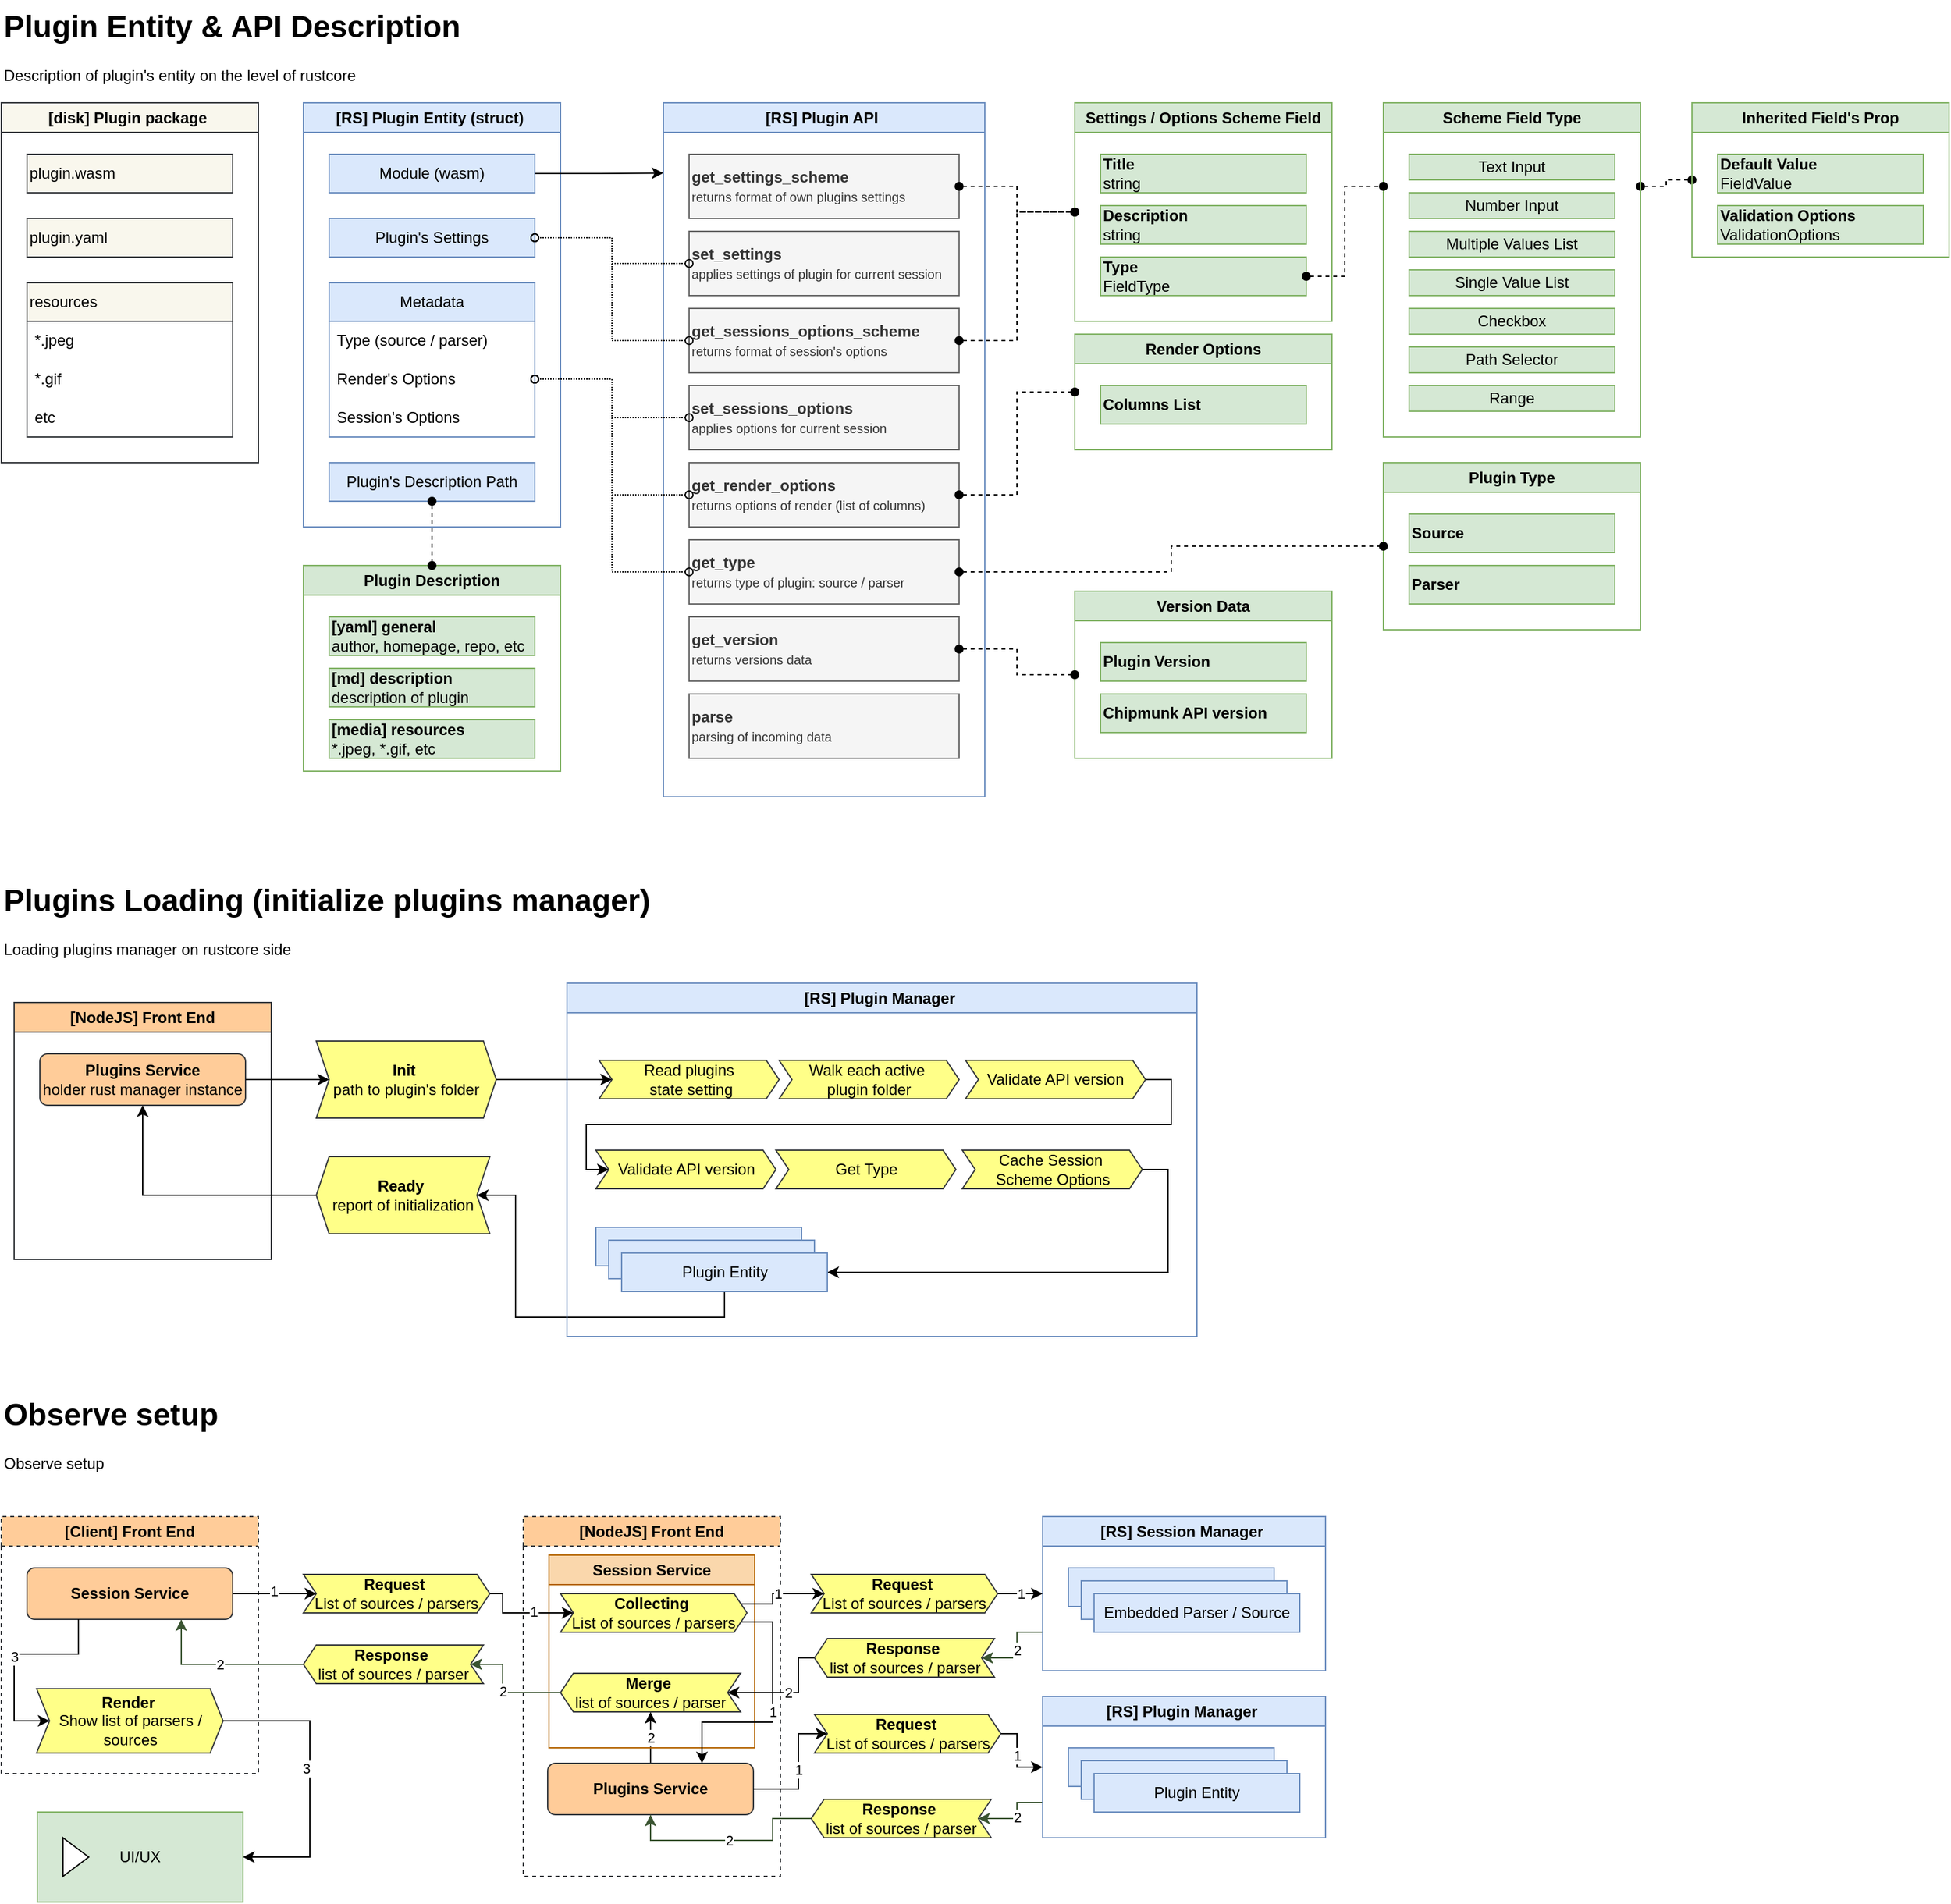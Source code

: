 <mxfile version="24.9.1">
  <diagram name="Page-1" id="PFFoG3hcmiWgkDGbjgvs">
    <mxGraphModel dx="1183" dy="1817" grid="1" gridSize="10" guides="1" tooltips="1" connect="1" arrows="1" fold="1" page="1" pageScale="1" pageWidth="850" pageHeight="600" math="0" shadow="0">
      <root>
        <mxCell id="0" />
        <mxCell id="1" parent="0" />
        <mxCell id="QNKWTP_iEhy42o_GwNS_-1" value="[RS] Plugin Entity (struct)&amp;nbsp;" style="swimlane;whiteSpace=wrap;html=1;fillColor=#dae8fc;strokeColor=#6c8ebf;" vertex="1" parent="1">
          <mxGeometry x="275" y="-1080" width="200" height="330" as="geometry" />
        </mxCell>
        <mxCell id="QNKWTP_iEhy42o_GwNS_-2" style="edgeStyle=orthogonalEdgeStyle;rounded=0;orthogonalLoop=1;jettySize=auto;html=1;exitX=1;exitY=0.5;exitDx=0;exitDy=0;" edge="1" parent="QNKWTP_iEhy42o_GwNS_-1" source="QNKWTP_iEhy42o_GwNS_-3">
          <mxGeometry relative="1" as="geometry">
            <mxPoint x="280" y="54.667" as="targetPoint" />
          </mxGeometry>
        </mxCell>
        <mxCell id="QNKWTP_iEhy42o_GwNS_-3" value="Module (wasm)" style="rounded=0;whiteSpace=wrap;html=1;fillColor=#dae8fc;strokeColor=#6c8ebf;" vertex="1" parent="QNKWTP_iEhy42o_GwNS_-1">
          <mxGeometry x="20" y="40" width="160" height="30" as="geometry" />
        </mxCell>
        <mxCell id="QNKWTP_iEhy42o_GwNS_-4" value="Plugin&#39;s Settings" style="rounded=0;whiteSpace=wrap;html=1;fillColor=#dae8fc;strokeColor=#6c8ebf;" vertex="1" parent="QNKWTP_iEhy42o_GwNS_-1">
          <mxGeometry x="20" y="90" width="160" height="30" as="geometry" />
        </mxCell>
        <mxCell id="QNKWTP_iEhy42o_GwNS_-5" value="Metadata" style="swimlane;fontStyle=0;childLayout=stackLayout;horizontal=1;startSize=30;horizontalStack=0;resizeParent=1;resizeParentMax=0;resizeLast=0;collapsible=1;marginBottom=0;whiteSpace=wrap;html=1;fillColor=#dae8fc;strokeColor=#6c8ebf;" vertex="1" parent="QNKWTP_iEhy42o_GwNS_-1">
          <mxGeometry x="20" y="140" width="160" height="120" as="geometry" />
        </mxCell>
        <mxCell id="QNKWTP_iEhy42o_GwNS_-6" value="Type (source / parser)" style="text;align=left;verticalAlign=middle;spacingLeft=4;spacingRight=4;overflow=hidden;points=[[0,0.5],[1,0.5]];portConstraint=eastwest;rotatable=0;whiteSpace=wrap;html=1;" vertex="1" parent="QNKWTP_iEhy42o_GwNS_-5">
          <mxGeometry y="30" width="160" height="30" as="geometry" />
        </mxCell>
        <mxCell id="QNKWTP_iEhy42o_GwNS_-7" value="Render&#39;s Options" style="text;align=left;verticalAlign=middle;spacingLeft=4;spacingRight=4;overflow=hidden;points=[[0,0.5],[1,0.5]];portConstraint=eastwest;rotatable=0;whiteSpace=wrap;html=1;" vertex="1" parent="QNKWTP_iEhy42o_GwNS_-5">
          <mxGeometry y="60" width="160" height="30" as="geometry" />
        </mxCell>
        <mxCell id="QNKWTP_iEhy42o_GwNS_-8" value="Session&#39;s Options" style="text;align=left;verticalAlign=middle;spacingLeft=4;spacingRight=4;overflow=hidden;points=[[0,0.5],[1,0.5]];portConstraint=eastwest;rotatable=0;whiteSpace=wrap;html=1;" vertex="1" parent="QNKWTP_iEhy42o_GwNS_-5">
          <mxGeometry y="90" width="160" height="30" as="geometry" />
        </mxCell>
        <mxCell id="QNKWTP_iEhy42o_GwNS_-9" value="Plugin&#39;s Description Path" style="rounded=0;whiteSpace=wrap;html=1;fillColor=#dae8fc;strokeColor=#6c8ebf;" vertex="1" parent="QNKWTP_iEhy42o_GwNS_-1">
          <mxGeometry x="20" y="280" width="160" height="30" as="geometry" />
        </mxCell>
        <mxCell id="QNKWTP_iEhy42o_GwNS_-10" value="[RS] Plugin API&amp;nbsp;" style="swimlane;whiteSpace=wrap;html=1;fillColor=#dae8fc;strokeColor=#6c8ebf;" vertex="1" parent="1">
          <mxGeometry x="555" y="-1080" width="250" height="540" as="geometry" />
        </mxCell>
        <mxCell id="QNKWTP_iEhy42o_GwNS_-11" value="&lt;b&gt;get_settings_scheme&lt;/b&gt;&lt;div&gt;&lt;font style=&quot;font-size: 10px;&quot;&gt;returns format of own plugins settings&lt;/font&gt;&lt;/div&gt;" style="rounded=0;whiteSpace=wrap;html=1;align=left;fillColor=#f5f5f5;fontColor=#333333;strokeColor=#666666;" vertex="1" parent="QNKWTP_iEhy42o_GwNS_-10">
          <mxGeometry x="20" y="40" width="210" height="50" as="geometry" />
        </mxCell>
        <mxCell id="QNKWTP_iEhy42o_GwNS_-12" value="&lt;b&gt;set_settings&lt;/b&gt;&lt;div&gt;&lt;font style=&quot;font-size: 10px;&quot;&gt;applies settings of plugin for current session&lt;/font&gt;&lt;/div&gt;" style="rounded=0;whiteSpace=wrap;html=1;align=left;fillColor=#f5f5f5;fontColor=#333333;strokeColor=#666666;" vertex="1" parent="QNKWTP_iEhy42o_GwNS_-10">
          <mxGeometry x="20" y="100" width="210" height="50" as="geometry" />
        </mxCell>
        <mxCell id="QNKWTP_iEhy42o_GwNS_-13" value="&lt;b&gt;get_sessions_options_scheme&lt;/b&gt;&lt;div&gt;&lt;font style=&quot;font-size: 10px;&quot;&gt;returns format of session&#39;s options&lt;/font&gt;&lt;/div&gt;" style="rounded=0;whiteSpace=wrap;html=1;align=left;fillColor=#f5f5f5;fontColor=#333333;strokeColor=#666666;" vertex="1" parent="QNKWTP_iEhy42o_GwNS_-10">
          <mxGeometry x="20" y="160" width="210" height="50" as="geometry" />
        </mxCell>
        <mxCell id="QNKWTP_iEhy42o_GwNS_-14" value="&lt;b&gt;set_sessions_options&lt;/b&gt;&lt;div&gt;&lt;font style=&quot;font-size: 10px;&quot;&gt;applies options for current session&lt;/font&gt;&lt;/div&gt;" style="rounded=0;whiteSpace=wrap;html=1;align=left;fillColor=#f5f5f5;fontColor=#333333;strokeColor=#666666;" vertex="1" parent="QNKWTP_iEhy42o_GwNS_-10">
          <mxGeometry x="20" y="220" width="210" height="50" as="geometry" />
        </mxCell>
        <mxCell id="QNKWTP_iEhy42o_GwNS_-15" value="&lt;div&gt;&lt;font style=&quot;&quot;&gt;&lt;b&gt;get_type&lt;/b&gt;&lt;/font&gt;&lt;/div&gt;&lt;div&gt;&lt;font style=&quot;font-size: 10px;&quot;&gt;returns type of plugin: source / parser&lt;/font&gt;&lt;/div&gt;" style="rounded=0;whiteSpace=wrap;html=1;align=left;fillColor=#f5f5f5;fontColor=#333333;strokeColor=#666666;" vertex="1" parent="QNKWTP_iEhy42o_GwNS_-10">
          <mxGeometry x="20" y="340" width="210" height="50" as="geometry" />
        </mxCell>
        <mxCell id="QNKWTP_iEhy42o_GwNS_-16" value="&lt;div&gt;&lt;font style=&quot;&quot;&gt;&lt;b&gt;parse&lt;/b&gt;&lt;/font&gt;&lt;/div&gt;&lt;div&gt;&lt;font style=&quot;font-size: 10px;&quot;&gt;parsing of incoming data&lt;/font&gt;&lt;/div&gt;" style="rounded=0;whiteSpace=wrap;html=1;align=left;fillColor=#f5f5f5;fontColor=#333333;strokeColor=#666666;" vertex="1" parent="QNKWTP_iEhy42o_GwNS_-10">
          <mxGeometry x="20" y="460" width="210" height="50" as="geometry" />
        </mxCell>
        <mxCell id="QNKWTP_iEhy42o_GwNS_-17" value="&lt;b&gt;get_render_options&lt;/b&gt;&lt;div&gt;&lt;font style=&quot;font-size: 10px;&quot;&gt;returns options of render (list of columns)&lt;/font&gt;&lt;/div&gt;" style="rounded=0;whiteSpace=wrap;html=1;align=left;fillColor=#f5f5f5;fontColor=#333333;strokeColor=#666666;" vertex="1" parent="QNKWTP_iEhy42o_GwNS_-10">
          <mxGeometry x="20" y="280" width="210" height="50" as="geometry" />
        </mxCell>
        <mxCell id="QNKWTP_iEhy42o_GwNS_-18" value="&lt;div&gt;&lt;font style=&quot;&quot;&gt;&lt;b&gt;get_version&lt;/b&gt;&lt;/font&gt;&lt;/div&gt;&lt;div&gt;&lt;font style=&quot;font-size: 10px;&quot;&gt;returns versions data&lt;/font&gt;&lt;/div&gt;" style="rounded=0;whiteSpace=wrap;html=1;align=left;fillColor=#f5f5f5;fontColor=#333333;strokeColor=#666666;" vertex="1" parent="QNKWTP_iEhy42o_GwNS_-10">
          <mxGeometry x="20" y="400" width="210" height="50" as="geometry" />
        </mxCell>
        <mxCell id="QNKWTP_iEhy42o_GwNS_-19" value="Settings / Options Scheme Field" style="swimlane;whiteSpace=wrap;html=1;fillColor=#d5e8d4;strokeColor=#82b366;" vertex="1" parent="1">
          <mxGeometry x="875" y="-1080" width="200" height="170" as="geometry" />
        </mxCell>
        <mxCell id="QNKWTP_iEhy42o_GwNS_-20" value="&lt;b&gt;Title&lt;/b&gt;&lt;div&gt;string&lt;/div&gt;" style="rounded=0;whiteSpace=wrap;html=1;align=left;fillColor=#d5e8d4;strokeColor=#82b366;" vertex="1" parent="QNKWTP_iEhy42o_GwNS_-19">
          <mxGeometry x="20" y="40" width="160" height="30" as="geometry" />
        </mxCell>
        <mxCell id="QNKWTP_iEhy42o_GwNS_-21" value="&lt;div&gt;&lt;b&gt;Description&lt;/b&gt;&lt;/div&gt;&lt;div&gt;string&lt;/div&gt;" style="rounded=0;whiteSpace=wrap;html=1;align=left;fillColor=#d5e8d4;strokeColor=#82b366;" vertex="1" parent="QNKWTP_iEhy42o_GwNS_-19">
          <mxGeometry x="20" y="80" width="160" height="30" as="geometry" />
        </mxCell>
        <mxCell id="QNKWTP_iEhy42o_GwNS_-22" value="&lt;div&gt;&lt;span style=&quot;background-color: initial;&quot;&gt;&lt;b&gt;Type&lt;/b&gt;&lt;/span&gt;&lt;/div&gt;&lt;div&gt;&lt;span style=&quot;background-color: initial;&quot;&gt;FieldType&lt;/span&gt;&lt;/div&gt;" style="rounded=0;whiteSpace=wrap;html=1;align=left;fillColor=#d5e8d4;strokeColor=#82b366;" vertex="1" parent="QNKWTP_iEhy42o_GwNS_-19">
          <mxGeometry x="20" y="120" width="160" height="30" as="geometry" />
        </mxCell>
        <mxCell id="QNKWTP_iEhy42o_GwNS_-23" style="edgeStyle=orthogonalEdgeStyle;rounded=0;orthogonalLoop=1;jettySize=auto;html=1;exitX=1;exitY=0.25;exitDx=0;exitDy=0;entryX=0;entryY=0.5;entryDx=0;entryDy=0;dashed=1;endArrow=oval;endFill=1;startArrow=oval;startFill=1;" edge="1" parent="1" source="QNKWTP_iEhy42o_GwNS_-24" target="QNKWTP_iEhy42o_GwNS_-47">
          <mxGeometry relative="1" as="geometry" />
        </mxCell>
        <mxCell id="QNKWTP_iEhy42o_GwNS_-24" value="Scheme Field Type" style="swimlane;whiteSpace=wrap;html=1;fillColor=#d5e8d4;strokeColor=#82b366;" vertex="1" parent="1">
          <mxGeometry x="1115" y="-1080" width="200" height="260" as="geometry" />
        </mxCell>
        <mxCell id="QNKWTP_iEhy42o_GwNS_-25" value="Text Input" style="rounded=0;whiteSpace=wrap;html=1;fillColor=#d5e8d4;strokeColor=#82b366;" vertex="1" parent="QNKWTP_iEhy42o_GwNS_-24">
          <mxGeometry x="20" y="40" width="160" height="20" as="geometry" />
        </mxCell>
        <mxCell id="QNKWTP_iEhy42o_GwNS_-26" value="Number Input" style="rounded=0;whiteSpace=wrap;html=1;fillColor=#d5e8d4;strokeColor=#82b366;" vertex="1" parent="QNKWTP_iEhy42o_GwNS_-24">
          <mxGeometry x="20" y="70" width="160" height="20" as="geometry" />
        </mxCell>
        <mxCell id="QNKWTP_iEhy42o_GwNS_-27" value="Multiple Values List" style="rounded=0;whiteSpace=wrap;html=1;fillColor=#d5e8d4;strokeColor=#82b366;" vertex="1" parent="QNKWTP_iEhy42o_GwNS_-24">
          <mxGeometry x="20" y="100" width="160" height="20" as="geometry" />
        </mxCell>
        <mxCell id="QNKWTP_iEhy42o_GwNS_-28" value="Single Value List" style="rounded=0;whiteSpace=wrap;html=1;fillColor=#d5e8d4;strokeColor=#82b366;" vertex="1" parent="QNKWTP_iEhy42o_GwNS_-24">
          <mxGeometry x="20" y="130" width="160" height="20" as="geometry" />
        </mxCell>
        <mxCell id="QNKWTP_iEhy42o_GwNS_-29" value="Checkbox" style="rounded=0;whiteSpace=wrap;html=1;fillColor=#d5e8d4;strokeColor=#82b366;" vertex="1" parent="QNKWTP_iEhy42o_GwNS_-24">
          <mxGeometry x="20" y="160" width="160" height="20" as="geometry" />
        </mxCell>
        <mxCell id="QNKWTP_iEhy42o_GwNS_-30" value="Path Selector" style="rounded=0;whiteSpace=wrap;html=1;fillColor=#d5e8d4;strokeColor=#82b366;" vertex="1" parent="QNKWTP_iEhy42o_GwNS_-24">
          <mxGeometry x="20" y="190" width="160" height="20" as="geometry" />
        </mxCell>
        <mxCell id="QNKWTP_iEhy42o_GwNS_-31" value="Range" style="rounded=0;whiteSpace=wrap;html=1;fillColor=#d5e8d4;strokeColor=#82b366;" vertex="1" parent="QNKWTP_iEhy42o_GwNS_-24">
          <mxGeometry x="20" y="220" width="160" height="20" as="geometry" />
        </mxCell>
        <mxCell id="QNKWTP_iEhy42o_GwNS_-32" style="edgeStyle=orthogonalEdgeStyle;rounded=0;orthogonalLoop=1;jettySize=auto;html=1;exitX=1;exitY=0.5;exitDx=0;exitDy=0;entryX=0;entryY=0.25;entryDx=0;entryDy=0;endArrow=oval;endFill=1;startArrow=oval;startFill=1;dashed=1;" edge="1" parent="1" source="QNKWTP_iEhy42o_GwNS_-22" target="QNKWTP_iEhy42o_GwNS_-24">
          <mxGeometry relative="1" as="geometry" />
        </mxCell>
        <mxCell id="QNKWTP_iEhy42o_GwNS_-33" style="edgeStyle=orthogonalEdgeStyle;rounded=0;orthogonalLoop=1;jettySize=auto;html=1;exitX=1;exitY=0.5;exitDx=0;exitDy=0;entryX=0;entryY=0.5;entryDx=0;entryDy=0;dashed=1;startArrow=oval;startFill=1;endArrow=oval;endFill=1;" edge="1" parent="1" source="QNKWTP_iEhy42o_GwNS_-11" target="QNKWTP_iEhy42o_GwNS_-19">
          <mxGeometry relative="1" as="geometry" />
        </mxCell>
        <mxCell id="QNKWTP_iEhy42o_GwNS_-34" style="edgeStyle=orthogonalEdgeStyle;rounded=0;orthogonalLoop=1;jettySize=auto;html=1;exitX=1;exitY=0.5;exitDx=0;exitDy=0;entryX=0;entryY=0.5;entryDx=0;entryDy=0;dashed=1;startArrow=oval;startFill=1;endArrow=oval;endFill=1;" edge="1" parent="1" source="QNKWTP_iEhy42o_GwNS_-13" target="QNKWTP_iEhy42o_GwNS_-19">
          <mxGeometry relative="1" as="geometry" />
        </mxCell>
        <mxCell id="QNKWTP_iEhy42o_GwNS_-35" value="Plugin Type" style="swimlane;whiteSpace=wrap;html=1;fillColor=#d5e8d4;strokeColor=#82b366;" vertex="1" parent="1">
          <mxGeometry x="1115" y="-800" width="200" height="130" as="geometry" />
        </mxCell>
        <mxCell id="QNKWTP_iEhy42o_GwNS_-36" value="&lt;b&gt;Source&lt;/b&gt;" style="rounded=0;whiteSpace=wrap;html=1;align=left;fillColor=#d5e8d4;strokeColor=#82b366;" vertex="1" parent="QNKWTP_iEhy42o_GwNS_-35">
          <mxGeometry x="20" y="40" width="160" height="30" as="geometry" />
        </mxCell>
        <mxCell id="QNKWTP_iEhy42o_GwNS_-37" value="&lt;div&gt;&lt;b&gt;Parser&lt;/b&gt;&lt;/div&gt;" style="rounded=0;whiteSpace=wrap;html=1;align=left;fillColor=#d5e8d4;strokeColor=#82b366;" vertex="1" parent="QNKWTP_iEhy42o_GwNS_-35">
          <mxGeometry x="20" y="80" width="160" height="30" as="geometry" />
        </mxCell>
        <mxCell id="QNKWTP_iEhy42o_GwNS_-38" style="edgeStyle=orthogonalEdgeStyle;rounded=0;orthogonalLoop=1;jettySize=auto;html=1;exitX=1;exitY=0.5;exitDx=0;exitDy=0;entryX=0;entryY=0.5;entryDx=0;entryDy=0;endArrow=oval;endFill=1;startArrow=oval;startFill=1;dashed=1;" edge="1" parent="1" source="QNKWTP_iEhy42o_GwNS_-15" target="QNKWTP_iEhy42o_GwNS_-35">
          <mxGeometry relative="1" as="geometry" />
        </mxCell>
        <mxCell id="QNKWTP_iEhy42o_GwNS_-39" value="Render Options" style="swimlane;whiteSpace=wrap;html=1;fillColor=#d5e8d4;strokeColor=#82b366;startSize=23;" vertex="1" parent="1">
          <mxGeometry x="875" y="-900" width="200" height="90" as="geometry" />
        </mxCell>
        <mxCell id="QNKWTP_iEhy42o_GwNS_-40" value="&lt;b&gt;Columns List&lt;/b&gt;" style="rounded=0;whiteSpace=wrap;html=1;align=left;fillColor=#d5e8d4;strokeColor=#82b366;" vertex="1" parent="QNKWTP_iEhy42o_GwNS_-39">
          <mxGeometry x="20" y="40" width="160" height="30" as="geometry" />
        </mxCell>
        <mxCell id="QNKWTP_iEhy42o_GwNS_-41" style="edgeStyle=orthogonalEdgeStyle;rounded=0;orthogonalLoop=1;jettySize=auto;html=1;exitX=1;exitY=0.5;exitDx=0;exitDy=0;entryX=0;entryY=0.5;entryDx=0;entryDy=0;dashed=1;endArrow=oval;endFill=1;startArrow=oval;startFill=1;" edge="1" parent="1" source="QNKWTP_iEhy42o_GwNS_-17" target="QNKWTP_iEhy42o_GwNS_-39">
          <mxGeometry relative="1" as="geometry" />
        </mxCell>
        <mxCell id="QNKWTP_iEhy42o_GwNS_-42" style="edgeStyle=orthogonalEdgeStyle;rounded=0;orthogonalLoop=1;jettySize=auto;html=1;exitX=0;exitY=0.5;exitDx=0;exitDy=0;entryX=1;entryY=0.5;entryDx=0;entryDy=0;dashed=1;dashPattern=1 1;endArrow=oval;endFill=0;startArrow=oval;startFill=0;" edge="1" parent="1" source="QNKWTP_iEhy42o_GwNS_-12" target="QNKWTP_iEhy42o_GwNS_-4">
          <mxGeometry relative="1" as="geometry" />
        </mxCell>
        <mxCell id="QNKWTP_iEhy42o_GwNS_-43" style="edgeStyle=orthogonalEdgeStyle;rounded=0;orthogonalLoop=1;jettySize=auto;html=1;exitX=0;exitY=0.5;exitDx=0;exitDy=0;entryX=1;entryY=0.5;entryDx=0;entryDy=0;dashed=1;dashPattern=1 1;endArrow=oval;endFill=0;startArrow=oval;startFill=0;" edge="1" parent="1" source="QNKWTP_iEhy42o_GwNS_-13" target="QNKWTP_iEhy42o_GwNS_-4">
          <mxGeometry relative="1" as="geometry" />
        </mxCell>
        <mxCell id="QNKWTP_iEhy42o_GwNS_-44" style="edgeStyle=orthogonalEdgeStyle;rounded=0;orthogonalLoop=1;jettySize=auto;html=1;exitX=0;exitY=0.5;exitDx=0;exitDy=0;entryX=1;entryY=0.5;entryDx=0;entryDy=0;dashed=1;dashPattern=1 1;endArrow=oval;endFill=0;startArrow=oval;startFill=0;" edge="1" parent="1" source="QNKWTP_iEhy42o_GwNS_-14" target="QNKWTP_iEhy42o_GwNS_-7">
          <mxGeometry relative="1" as="geometry" />
        </mxCell>
        <mxCell id="QNKWTP_iEhy42o_GwNS_-45" style="edgeStyle=orthogonalEdgeStyle;rounded=0;orthogonalLoop=1;jettySize=auto;html=1;exitX=0;exitY=0.5;exitDx=0;exitDy=0;entryX=1;entryY=0.5;entryDx=0;entryDy=0;dashed=1;dashPattern=1 1;endArrow=oval;endFill=0;startArrow=oval;startFill=0;" edge="1" parent="1" source="QNKWTP_iEhy42o_GwNS_-17" target="QNKWTP_iEhy42o_GwNS_-7">
          <mxGeometry relative="1" as="geometry" />
        </mxCell>
        <mxCell id="QNKWTP_iEhy42o_GwNS_-46" style="edgeStyle=orthogonalEdgeStyle;rounded=0;orthogonalLoop=1;jettySize=auto;html=1;exitX=0;exitY=0.5;exitDx=0;exitDy=0;entryX=1;entryY=0.5;entryDx=0;entryDy=0;dashed=1;dashPattern=1 1;endArrow=oval;endFill=0;startArrow=oval;startFill=0;" edge="1" parent="1" source="QNKWTP_iEhy42o_GwNS_-15" target="QNKWTP_iEhy42o_GwNS_-7">
          <mxGeometry relative="1" as="geometry" />
        </mxCell>
        <mxCell id="QNKWTP_iEhy42o_GwNS_-47" value="Inherited Field&#39;s Prop" style="swimlane;whiteSpace=wrap;html=1;fillColor=#d5e8d4;strokeColor=#82b366;startSize=23;" vertex="1" parent="1">
          <mxGeometry x="1355" y="-1080" width="200" height="120" as="geometry" />
        </mxCell>
        <mxCell id="QNKWTP_iEhy42o_GwNS_-48" value="&lt;div&gt;&lt;span style=&quot;background-color: initial;&quot;&gt;&lt;b&gt;Default Value&lt;/b&gt;&lt;/span&gt;&lt;/div&gt;&lt;div&gt;&lt;span style=&quot;background-color: initial;&quot;&gt;FieldValue&lt;/span&gt;&lt;/div&gt;" style="rounded=0;whiteSpace=wrap;html=1;align=left;fillColor=#d5e8d4;strokeColor=#82b366;" vertex="1" parent="QNKWTP_iEhy42o_GwNS_-47">
          <mxGeometry x="20" y="40" width="160" height="30" as="geometry" />
        </mxCell>
        <mxCell id="QNKWTP_iEhy42o_GwNS_-49" value="&lt;div&gt;&lt;span style=&quot;background-color: initial;&quot;&gt;&lt;b&gt;Validation Options&lt;/b&gt;&lt;/span&gt;&lt;/div&gt;&lt;div&gt;&lt;span style=&quot;background-color: initial;&quot;&gt;ValidationOptions&lt;/span&gt;&lt;/div&gt;" style="rounded=0;whiteSpace=wrap;html=1;align=left;fillColor=#d5e8d4;strokeColor=#82b366;" vertex="1" parent="QNKWTP_iEhy42o_GwNS_-47">
          <mxGeometry x="20" y="80" width="160" height="30" as="geometry" />
        </mxCell>
        <mxCell id="QNKWTP_iEhy42o_GwNS_-50" value="&lt;h1 style=&quot;margin-top: 0px;&quot;&gt;Plugin Entity &amp;amp; API Description&lt;/h1&gt;&lt;p&gt;Description of plugin&#39;s entity on the level of rustcore&lt;/p&gt;" style="text;html=1;whiteSpace=wrap;overflow=hidden;rounded=0;" vertex="1" parent="1">
          <mxGeometry x="40" y="-1160" width="390" height="80" as="geometry" />
        </mxCell>
        <mxCell id="QNKWTP_iEhy42o_GwNS_-51" value="Version Data" style="swimlane;whiteSpace=wrap;html=1;fillColor=#d5e8d4;strokeColor=#82b366;" vertex="1" parent="1">
          <mxGeometry x="875" y="-700" width="200" height="130" as="geometry" />
        </mxCell>
        <mxCell id="QNKWTP_iEhy42o_GwNS_-52" value="&lt;b&gt;Plugin Version&lt;/b&gt;" style="rounded=0;whiteSpace=wrap;html=1;align=left;fillColor=#d5e8d4;strokeColor=#82b366;" vertex="1" parent="QNKWTP_iEhy42o_GwNS_-51">
          <mxGeometry x="20" y="40" width="160" height="30" as="geometry" />
        </mxCell>
        <mxCell id="QNKWTP_iEhy42o_GwNS_-53" value="&lt;b&gt;Chipmunk API version&lt;/b&gt;" style="rounded=0;whiteSpace=wrap;html=1;align=left;fillColor=#d5e8d4;strokeColor=#82b366;" vertex="1" parent="QNKWTP_iEhy42o_GwNS_-51">
          <mxGeometry x="20" y="80" width="160" height="30" as="geometry" />
        </mxCell>
        <mxCell id="QNKWTP_iEhy42o_GwNS_-54" style="edgeStyle=orthogonalEdgeStyle;rounded=0;orthogonalLoop=1;jettySize=auto;html=1;exitX=1;exitY=0.5;exitDx=0;exitDy=0;entryX=0;entryY=0.5;entryDx=0;entryDy=0;startArrow=oval;startFill=1;endArrow=oval;endFill=1;dashed=1;" edge="1" parent="1" source="QNKWTP_iEhy42o_GwNS_-18" target="QNKWTP_iEhy42o_GwNS_-51">
          <mxGeometry relative="1" as="geometry" />
        </mxCell>
        <mxCell id="QNKWTP_iEhy42o_GwNS_-55" value="Plugin Description" style="swimlane;whiteSpace=wrap;html=1;fillColor=#d5e8d4;strokeColor=#82b366;" vertex="1" parent="1">
          <mxGeometry x="275" y="-720" width="200" height="160" as="geometry" />
        </mxCell>
        <mxCell id="QNKWTP_iEhy42o_GwNS_-56" value="&lt;b&gt;[yaml] general&lt;/b&gt;&lt;div&gt;author, homepage, repo, etc&lt;/div&gt;" style="rounded=0;whiteSpace=wrap;html=1;align=left;fillColor=#d5e8d4;strokeColor=#82b366;" vertex="1" parent="QNKWTP_iEhy42o_GwNS_-55">
          <mxGeometry x="20" y="40" width="160" height="30" as="geometry" />
        </mxCell>
        <mxCell id="QNKWTP_iEhy42o_GwNS_-57" value="&lt;b&gt;[md] description&lt;/b&gt;&lt;div&gt;description of plugin&lt;/div&gt;" style="rounded=0;whiteSpace=wrap;html=1;align=left;fillColor=#d5e8d4;strokeColor=#82b366;" vertex="1" parent="QNKWTP_iEhy42o_GwNS_-55">
          <mxGeometry x="20" y="80" width="160" height="30" as="geometry" />
        </mxCell>
        <mxCell id="QNKWTP_iEhy42o_GwNS_-58" value="&lt;b&gt;[media] resources&lt;/b&gt;&lt;div&gt;*.jpeg, *.gif, etc&lt;/div&gt;" style="rounded=0;whiteSpace=wrap;html=1;align=left;fillColor=#d5e8d4;strokeColor=#82b366;" vertex="1" parent="QNKWTP_iEhy42o_GwNS_-55">
          <mxGeometry x="20" y="120" width="160" height="30" as="geometry" />
        </mxCell>
        <mxCell id="QNKWTP_iEhy42o_GwNS_-59" style="edgeStyle=orthogonalEdgeStyle;rounded=0;orthogonalLoop=1;jettySize=auto;html=1;exitX=0.5;exitY=1;exitDx=0;exitDy=0;entryX=0.5;entryY=0;entryDx=0;entryDy=0;dashed=1;startArrow=oval;startFill=1;endArrow=oval;endFill=1;" edge="1" parent="1" source="QNKWTP_iEhy42o_GwNS_-9" target="QNKWTP_iEhy42o_GwNS_-55">
          <mxGeometry relative="1" as="geometry" />
        </mxCell>
        <mxCell id="QNKWTP_iEhy42o_GwNS_-60" value="[disk] Plugin package&amp;nbsp;" style="swimlane;whiteSpace=wrap;html=1;fillColor=#f9f7ed;strokeColor=#36393d;" vertex="1" parent="1">
          <mxGeometry x="40" y="-1080" width="200" height="280" as="geometry" />
        </mxCell>
        <mxCell id="QNKWTP_iEhy42o_GwNS_-61" value="plugin.wasm" style="rounded=0;whiteSpace=wrap;html=1;fillColor=#f9f7ed;strokeColor=#36393d;align=left;" vertex="1" parent="QNKWTP_iEhy42o_GwNS_-60">
          <mxGeometry x="20" y="40" width="160" height="30" as="geometry" />
        </mxCell>
        <mxCell id="QNKWTP_iEhy42o_GwNS_-62" value="plugin.yaml" style="rounded=0;whiteSpace=wrap;html=1;fillColor=#f9f7ed;strokeColor=#36393d;align=left;" vertex="1" parent="QNKWTP_iEhy42o_GwNS_-60">
          <mxGeometry x="20" y="90" width="160" height="30" as="geometry" />
        </mxCell>
        <mxCell id="QNKWTP_iEhy42o_GwNS_-63" value="resources" style="swimlane;fontStyle=0;childLayout=stackLayout;horizontal=1;startSize=30;horizontalStack=0;resizeParent=1;resizeParentMax=0;resizeLast=0;collapsible=1;marginBottom=0;whiteSpace=wrap;html=1;fillColor=#f9f7ed;strokeColor=#36393d;align=left;" vertex="1" parent="QNKWTP_iEhy42o_GwNS_-60">
          <mxGeometry x="20" y="140" width="160" height="120" as="geometry" />
        </mxCell>
        <mxCell id="QNKWTP_iEhy42o_GwNS_-64" value="*.jpeg" style="text;align=left;verticalAlign=middle;spacingLeft=4;spacingRight=4;overflow=hidden;points=[[0,0.5],[1,0.5]];portConstraint=eastwest;rotatable=0;whiteSpace=wrap;html=1;" vertex="1" parent="QNKWTP_iEhy42o_GwNS_-63">
          <mxGeometry y="30" width="160" height="30" as="geometry" />
        </mxCell>
        <mxCell id="QNKWTP_iEhy42o_GwNS_-65" value="*.gif" style="text;align=left;verticalAlign=middle;spacingLeft=4;spacingRight=4;overflow=hidden;points=[[0,0.5],[1,0.5]];portConstraint=eastwest;rotatable=0;whiteSpace=wrap;html=1;" vertex="1" parent="QNKWTP_iEhy42o_GwNS_-63">
          <mxGeometry y="60" width="160" height="30" as="geometry" />
        </mxCell>
        <mxCell id="QNKWTP_iEhy42o_GwNS_-66" value="etc" style="text;align=left;verticalAlign=middle;spacingLeft=4;spacingRight=4;overflow=hidden;points=[[0,0.5],[1,0.5]];portConstraint=eastwest;rotatable=0;whiteSpace=wrap;html=1;" vertex="1" parent="QNKWTP_iEhy42o_GwNS_-63">
          <mxGeometry y="90" width="160" height="30" as="geometry" />
        </mxCell>
        <mxCell id="QNKWTP_iEhy42o_GwNS_-67" value="&lt;h1 style=&quot;margin-top: 0px;&quot;&gt;Plugins Loading (initialize plugins manager)&lt;/h1&gt;&lt;p&gt;Loading plugins manager on rustcore side&lt;/p&gt;" style="text;html=1;whiteSpace=wrap;overflow=hidden;rounded=0;" vertex="1" parent="1">
          <mxGeometry x="40" y="-480" width="510" height="80" as="geometry" />
        </mxCell>
        <mxCell id="QNKWTP_iEhy42o_GwNS_-68" value="Read plugins&lt;div&gt;&amp;nbsp;state setting&lt;/div&gt;" style="shape=step;perimeter=stepPerimeter;whiteSpace=wrap;html=1;fixedSize=1;size=10;fillColor=#ffff88;strokeColor=#36393d;" vertex="1" parent="1">
          <mxGeometry x="505" y="-335" width="140" height="30" as="geometry" />
        </mxCell>
        <mxCell id="QNKWTP_iEhy42o_GwNS_-69" value="Validate API version" style="shape=step;perimeter=stepPerimeter;whiteSpace=wrap;html=1;fixedSize=1;size=10;fillColor=#ffff88;strokeColor=#36393d;" vertex="1" parent="1">
          <mxGeometry x="502.5" y="-265" width="140" height="30" as="geometry" />
        </mxCell>
        <mxCell id="QNKWTP_iEhy42o_GwNS_-70" value="Walk each active&amp;nbsp;&lt;div&gt;plugin folder&lt;/div&gt;" style="shape=step;perimeter=stepPerimeter;whiteSpace=wrap;html=1;fixedSize=1;size=10;fillColor=#ffff88;strokeColor=#36393d;" vertex="1" parent="1">
          <mxGeometry x="645" y="-335" width="140" height="30" as="geometry" />
        </mxCell>
        <mxCell id="QNKWTP_iEhy42o_GwNS_-71" style="edgeStyle=orthogonalEdgeStyle;rounded=0;orthogonalLoop=1;jettySize=auto;html=1;exitX=1;exitY=0.5;exitDx=0;exitDy=0;entryX=0;entryY=0.5;entryDx=0;entryDy=0;" edge="1" parent="1" source="QNKWTP_iEhy42o_GwNS_-72" target="QNKWTP_iEhy42o_GwNS_-69">
          <mxGeometry relative="1" as="geometry">
            <Array as="points">
              <mxPoint x="950" y="-320" />
              <mxPoint x="950" y="-285" />
              <mxPoint x="495" y="-285" />
              <mxPoint x="495" y="-250" />
            </Array>
          </mxGeometry>
        </mxCell>
        <mxCell id="QNKWTP_iEhy42o_GwNS_-72" value="Validate API version" style="shape=step;perimeter=stepPerimeter;whiteSpace=wrap;html=1;fixedSize=1;size=10;fillColor=#ffff88;strokeColor=#36393d;" vertex="1" parent="1">
          <mxGeometry x="790" y="-335" width="140" height="30" as="geometry" />
        </mxCell>
        <mxCell id="QNKWTP_iEhy42o_GwNS_-73" value="Get Type" style="shape=step;perimeter=stepPerimeter;whiteSpace=wrap;html=1;fixedSize=1;size=10;fillColor=#ffff88;strokeColor=#36393d;" vertex="1" parent="1">
          <mxGeometry x="642.5" y="-265" width="140" height="30" as="geometry" />
        </mxCell>
        <mxCell id="QNKWTP_iEhy42o_GwNS_-74" value="Cache Session&amp;nbsp;&lt;div&gt;Scheme Options&lt;/div&gt;" style="shape=step;perimeter=stepPerimeter;whiteSpace=wrap;html=1;fixedSize=1;size=10;fillColor=#ffff88;strokeColor=#36393d;" vertex="1" parent="1">
          <mxGeometry x="787.5" y="-265" width="140" height="30" as="geometry" />
        </mxCell>
        <mxCell id="QNKWTP_iEhy42o_GwNS_-78" style="edgeStyle=orthogonalEdgeStyle;rounded=0;orthogonalLoop=1;jettySize=auto;html=1;exitX=1;exitY=0.5;exitDx=0;exitDy=0;entryX=1;entryY=0.5;entryDx=0;entryDy=0;" edge="1" parent="1" source="QNKWTP_iEhy42o_GwNS_-74" target="QNKWTP_iEhy42o_GwNS_-77">
          <mxGeometry relative="1" as="geometry" />
        </mxCell>
        <mxCell id="QNKWTP_iEhy42o_GwNS_-79" value="[NodeJS] Front End" style="swimlane;whiteSpace=wrap;html=1;fillColor=#ffcc99;strokeColor=#36393d;" vertex="1" parent="1">
          <mxGeometry x="50" y="-380" width="200" height="200" as="geometry" />
        </mxCell>
        <mxCell id="QNKWTP_iEhy42o_GwNS_-80" value="&lt;b&gt;Plugins Service&lt;/b&gt;&lt;div&gt;holder rust manager instance&lt;/div&gt;" style="rounded=1;whiteSpace=wrap;html=1;fillColor=#ffcc99;strokeColor=#36393d;" vertex="1" parent="QNKWTP_iEhy42o_GwNS_-79">
          <mxGeometry x="20" y="40" width="160" height="40" as="geometry" />
        </mxCell>
        <mxCell id="QNKWTP_iEhy42o_GwNS_-81" style="edgeStyle=orthogonalEdgeStyle;rounded=0;orthogonalLoop=1;jettySize=auto;html=1;exitX=1;exitY=0.5;exitDx=0;exitDy=0;entryX=0;entryY=0.5;entryDx=0;entryDy=0;" edge="1" parent="1" source="QNKWTP_iEhy42o_GwNS_-82" target="QNKWTP_iEhy42o_GwNS_-68">
          <mxGeometry relative="1" as="geometry" />
        </mxCell>
        <mxCell id="QNKWTP_iEhy42o_GwNS_-82" value="&lt;b&gt;Init&lt;/b&gt;&amp;nbsp;&lt;div&gt;path to plugin&#39;s folder&lt;/div&gt;" style="shape=step;perimeter=stepPerimeter;whiteSpace=wrap;html=1;fixedSize=1;size=10;fillColor=#ffff88;strokeColor=#36393d;" vertex="1" parent="1">
          <mxGeometry x="285" y="-350" width="140" height="60" as="geometry" />
        </mxCell>
        <mxCell id="QNKWTP_iEhy42o_GwNS_-83" style="edgeStyle=orthogonalEdgeStyle;rounded=0;orthogonalLoop=1;jettySize=auto;html=1;exitX=1;exitY=0.5;exitDx=0;exitDy=0;entryX=0;entryY=0.5;entryDx=0;entryDy=0;" edge="1" parent="1" source="QNKWTP_iEhy42o_GwNS_-80" target="QNKWTP_iEhy42o_GwNS_-82">
          <mxGeometry relative="1" as="geometry" />
        </mxCell>
        <mxCell id="QNKWTP_iEhy42o_GwNS_-84" style="edgeStyle=orthogonalEdgeStyle;rounded=0;orthogonalLoop=1;jettySize=auto;html=1;exitX=1;exitY=0.5;exitDx=0;exitDy=0;entryX=0.5;entryY=1;entryDx=0;entryDy=0;" edge="1" parent="1" source="QNKWTP_iEhy42o_GwNS_-85" target="QNKWTP_iEhy42o_GwNS_-80">
          <mxGeometry relative="1" as="geometry" />
        </mxCell>
        <mxCell id="QNKWTP_iEhy42o_GwNS_-85" value="&lt;b&gt;Ready&lt;/b&gt;&amp;nbsp;&lt;div&gt;report of initialization&lt;/div&gt;" style="shape=step;perimeter=stepPerimeter;whiteSpace=wrap;html=1;fixedSize=1;size=10;fillColor=#ffff88;strokeColor=#36393d;direction=west;" vertex="1" parent="1">
          <mxGeometry x="285" y="-260" width="135" height="60" as="geometry" />
        </mxCell>
        <mxCell id="QNKWTP_iEhy42o_GwNS_-86" style="edgeStyle=orthogonalEdgeStyle;rounded=0;orthogonalLoop=1;jettySize=auto;html=1;exitX=0.5;exitY=1;exitDx=0;exitDy=0;entryX=0;entryY=0.5;entryDx=0;entryDy=0;" edge="1" parent="1" source="QNKWTP_iEhy42o_GwNS_-77" target="QNKWTP_iEhy42o_GwNS_-85">
          <mxGeometry relative="1" as="geometry">
            <Array as="points">
              <mxPoint x="603" y="-135" />
              <mxPoint x="440" y="-135" />
              <mxPoint x="440" y="-230" />
            </Array>
          </mxGeometry>
        </mxCell>
        <mxCell id="QNKWTP_iEhy42o_GwNS_-87" value="&lt;h1 style=&quot;margin-top: 0px;&quot;&gt;Observe setup&lt;/h1&gt;&lt;p&gt;Observe setup&lt;/p&gt;" style="text;html=1;whiteSpace=wrap;overflow=hidden;rounded=0;" vertex="1" parent="1">
          <mxGeometry x="40" y="-80" width="510" height="80" as="geometry" />
        </mxCell>
        <mxCell id="QNKWTP_iEhy42o_GwNS_-88" value="[Client] Front End" style="swimlane;whiteSpace=wrap;html=1;fillColor=#ffcc99;strokeColor=#36393d;dashed=1;" vertex="1" parent="1">
          <mxGeometry x="40" y="20" width="200" height="200" as="geometry" />
        </mxCell>
        <mxCell id="QNKWTP_iEhy42o_GwNS_-89" value="&lt;b&gt;Session Service&lt;/b&gt;" style="rounded=1;whiteSpace=wrap;html=1;fillColor=#ffcc99;strokeColor=#36393d;" vertex="1" parent="QNKWTP_iEhy42o_GwNS_-88">
          <mxGeometry x="20" y="40" width="160" height="40" as="geometry" />
        </mxCell>
        <mxCell id="QNKWTP_iEhy42o_GwNS_-166" value="&lt;b&gt;Render&lt;/b&gt;&amp;nbsp;&lt;div&gt;Show list of parsers / sources&lt;/div&gt;" style="shape=step;perimeter=stepPerimeter;whiteSpace=wrap;html=1;fixedSize=1;size=10;fillColor=#ffff88;strokeColor=#36393d;" vertex="1" parent="QNKWTP_iEhy42o_GwNS_-88">
          <mxGeometry x="27.5" y="134" width="145" height="50" as="geometry" />
        </mxCell>
        <mxCell id="QNKWTP_iEhy42o_GwNS_-168" value="3" style="edgeStyle=orthogonalEdgeStyle;rounded=0;orthogonalLoop=1;jettySize=auto;html=1;exitX=0.25;exitY=1;exitDx=0;exitDy=0;entryX=0;entryY=0.5;entryDx=0;entryDy=0;" edge="1" parent="QNKWTP_iEhy42o_GwNS_-88" source="QNKWTP_iEhy42o_GwNS_-89" target="QNKWTP_iEhy42o_GwNS_-166">
          <mxGeometry relative="1" as="geometry">
            <Array as="points">
              <mxPoint x="60" y="107" />
              <mxPoint x="10" y="107" />
              <mxPoint x="10" y="159" />
            </Array>
          </mxGeometry>
        </mxCell>
        <mxCell id="QNKWTP_iEhy42o_GwNS_-90" value="[NodeJS] Front End" style="swimlane;whiteSpace=wrap;html=1;fillColor=#ffcc99;strokeColor=#36393d;dashed=1;" vertex="1" parent="1">
          <mxGeometry x="446" y="20" width="200" height="280" as="geometry" />
        </mxCell>
        <mxCell id="QNKWTP_iEhy42o_GwNS_-163" value="2" style="edgeStyle=orthogonalEdgeStyle;rounded=0;orthogonalLoop=1;jettySize=auto;html=1;exitX=0.5;exitY=0;exitDx=0;exitDy=0;entryX=0.5;entryY=0;entryDx=0;entryDy=0;" edge="1" parent="QNKWTP_iEhy42o_GwNS_-90" source="QNKWTP_iEhy42o_GwNS_-134" target="QNKWTP_iEhy42o_GwNS_-161">
          <mxGeometry relative="1" as="geometry" />
        </mxCell>
        <mxCell id="QNKWTP_iEhy42o_GwNS_-134" value="&lt;b&gt;Plugins Service&lt;/b&gt;" style="rounded=1;whiteSpace=wrap;html=1;fillColor=#ffcc99;strokeColor=#36393d;" vertex="1" parent="QNKWTP_iEhy42o_GwNS_-90">
          <mxGeometry x="19" y="192" width="160" height="40" as="geometry" />
        </mxCell>
        <mxCell id="QNKWTP_iEhy42o_GwNS_-155" value="Session Service" style="swimlane;whiteSpace=wrap;html=1;fillColor=#fad7ac;strokeColor=#b46504;" vertex="1" parent="QNKWTP_iEhy42o_GwNS_-90">
          <mxGeometry x="20" y="30" width="160" height="150" as="geometry" />
        </mxCell>
        <mxCell id="QNKWTP_iEhy42o_GwNS_-159" value="&lt;b&gt;Collecting&lt;/b&gt;&amp;nbsp;&lt;div&gt;List of sources / parsers&lt;/div&gt;" style="shape=step;perimeter=stepPerimeter;whiteSpace=wrap;html=1;fixedSize=1;size=10;fillColor=#ffff88;strokeColor=#36393d;" vertex="1" parent="QNKWTP_iEhy42o_GwNS_-155">
          <mxGeometry x="9" y="30" width="145" height="30" as="geometry" />
        </mxCell>
        <mxCell id="QNKWTP_iEhy42o_GwNS_-161" value="&lt;b&gt;Merge&lt;/b&gt;&amp;nbsp;&lt;div&gt;list of sources / parser&lt;/div&gt;" style="shape=step;perimeter=stepPerimeter;whiteSpace=wrap;html=1;fixedSize=1;size=10;fillColor=#ffff88;strokeColor=#36393d;direction=west;" vertex="1" parent="QNKWTP_iEhy42o_GwNS_-155">
          <mxGeometry x="9" y="92" width="140" height="30" as="geometry" />
        </mxCell>
        <mxCell id="QNKWTP_iEhy42o_GwNS_-162" value="1" style="edgeStyle=orthogonalEdgeStyle;rounded=0;orthogonalLoop=1;jettySize=auto;html=1;exitX=1;exitY=0.75;exitDx=0;exitDy=0;entryX=0.75;entryY=0;entryDx=0;entryDy=0;" edge="1" parent="QNKWTP_iEhy42o_GwNS_-90" source="QNKWTP_iEhy42o_GwNS_-159" target="QNKWTP_iEhy42o_GwNS_-134">
          <mxGeometry relative="1" as="geometry">
            <Array as="points">
              <mxPoint x="194" y="82" />
              <mxPoint x="194" y="160" />
              <mxPoint x="139" y="160" />
            </Array>
          </mxGeometry>
        </mxCell>
        <mxCell id="QNKWTP_iEhy42o_GwNS_-156" style="edgeStyle=orthogonalEdgeStyle;rounded=0;orthogonalLoop=1;jettySize=auto;html=1;exitX=1;exitY=0.5;exitDx=0;exitDy=0;entryX=0;entryY=0.5;entryDx=0;entryDy=0;" edge="1" parent="1" source="QNKWTP_iEhy42o_GwNS_-92" target="QNKWTP_iEhy42o_GwNS_-159">
          <mxGeometry relative="1" as="geometry">
            <Array as="points">
              <mxPoint x="430" y="80" />
              <mxPoint x="430" y="95" />
            </Array>
          </mxGeometry>
        </mxCell>
        <mxCell id="QNKWTP_iEhy42o_GwNS_-170" value="1" style="edgeLabel;html=1;align=center;verticalAlign=middle;resizable=0;points=[];" vertex="1" connectable="0" parent="QNKWTP_iEhy42o_GwNS_-156">
          <mxGeometry x="0.213" y="1" relative="1" as="geometry">
            <mxPoint as="offset" />
          </mxGeometry>
        </mxCell>
        <mxCell id="QNKWTP_iEhy42o_GwNS_-92" value="&lt;b&gt;Request&lt;/b&gt;&amp;nbsp;&lt;div&gt;List of sources / parsers&lt;/div&gt;" style="shape=step;perimeter=stepPerimeter;whiteSpace=wrap;html=1;fixedSize=1;size=10;fillColor=#ffff88;strokeColor=#36393d;" vertex="1" parent="1">
          <mxGeometry x="275" y="65" width="145" height="30" as="geometry" />
        </mxCell>
        <mxCell id="QNKWTP_iEhy42o_GwNS_-94" value="[RS] Plugin Manager&amp;nbsp;" style="swimlane;whiteSpace=wrap;html=1;fillColor=#dae8fc;strokeColor=#6c8ebf;" vertex="1" parent="1">
          <mxGeometry x="480" y="-395" width="490" height="275" as="geometry" />
        </mxCell>
        <mxCell id="QNKWTP_iEhy42o_GwNS_-145" value="2" style="edgeStyle=orthogonalEdgeStyle;rounded=0;orthogonalLoop=1;jettySize=auto;html=1;exitX=0;exitY=0.75;exitDx=0;exitDy=0;entryX=0;entryY=0.5;entryDx=0;entryDy=0;fillColor=#6d8764;strokeColor=#3A5431;" edge="1" parent="1" source="QNKWTP_iEhy42o_GwNS_-103" target="QNKWTP_iEhy42o_GwNS_-117">
          <mxGeometry relative="1" as="geometry" />
        </mxCell>
        <mxCell id="QNKWTP_iEhy42o_GwNS_-103" value="[RS] Plugin Manager&amp;nbsp;" style="swimlane;whiteSpace=wrap;html=1;fillColor=#dae8fc;strokeColor=#6c8ebf;" vertex="1" parent="1">
          <mxGeometry x="850" y="160" width="220" height="110" as="geometry" />
        </mxCell>
        <mxCell id="QNKWTP_iEhy42o_GwNS_-112" value="" style="group" vertex="1" connectable="0" parent="QNKWTP_iEhy42o_GwNS_-103">
          <mxGeometry x="20" y="40" width="180" height="50" as="geometry" />
        </mxCell>
        <mxCell id="QNKWTP_iEhy42o_GwNS_-113" value="Plugin Entity" style="rounded=0;whiteSpace=wrap;html=1;fillColor=#dae8fc;strokeColor=#6c8ebf;" vertex="1" parent="QNKWTP_iEhy42o_GwNS_-112">
          <mxGeometry width="160" height="30" as="geometry" />
        </mxCell>
        <mxCell id="QNKWTP_iEhy42o_GwNS_-114" value="Plugin Entity" style="rounded=0;whiteSpace=wrap;html=1;fillColor=#dae8fc;strokeColor=#6c8ebf;" vertex="1" parent="QNKWTP_iEhy42o_GwNS_-112">
          <mxGeometry x="10" y="10" width="160" height="30" as="geometry" />
        </mxCell>
        <mxCell id="QNKWTP_iEhy42o_GwNS_-115" value="Plugin Entity" style="rounded=0;whiteSpace=wrap;html=1;fillColor=#dae8fc;strokeColor=#6c8ebf;" vertex="1" parent="QNKWTP_iEhy42o_GwNS_-112">
          <mxGeometry x="20" y="20" width="160" height="30" as="geometry" />
        </mxCell>
        <mxCell id="QNKWTP_iEhy42o_GwNS_-107" value="" style="group" vertex="1" connectable="0" parent="1">
          <mxGeometry x="502.5" y="-205" width="180" height="50" as="geometry" />
        </mxCell>
        <mxCell id="QNKWTP_iEhy42o_GwNS_-75" value="Plugin Entity" style="rounded=0;whiteSpace=wrap;html=1;fillColor=#dae8fc;strokeColor=#6c8ebf;" vertex="1" parent="QNKWTP_iEhy42o_GwNS_-107">
          <mxGeometry width="160" height="30" as="geometry" />
        </mxCell>
        <mxCell id="QNKWTP_iEhy42o_GwNS_-76" value="Plugin Entity" style="rounded=0;whiteSpace=wrap;html=1;fillColor=#dae8fc;strokeColor=#6c8ebf;" vertex="1" parent="QNKWTP_iEhy42o_GwNS_-107">
          <mxGeometry x="10" y="10" width="160" height="30" as="geometry" />
        </mxCell>
        <mxCell id="QNKWTP_iEhy42o_GwNS_-77" value="Plugin Entity" style="rounded=0;whiteSpace=wrap;html=1;fillColor=#dae8fc;strokeColor=#6c8ebf;" vertex="1" parent="QNKWTP_iEhy42o_GwNS_-107">
          <mxGeometry x="20" y="20" width="160" height="30" as="geometry" />
        </mxCell>
        <mxCell id="QNKWTP_iEhy42o_GwNS_-148" value="2" style="edgeStyle=orthogonalEdgeStyle;rounded=0;orthogonalLoop=1;jettySize=auto;html=1;exitX=1;exitY=0.5;exitDx=0;exitDy=0;fillColor=#6d8764;strokeColor=#3A5431;entryX=0.5;entryY=1;entryDx=0;entryDy=0;" edge="1" parent="1" source="QNKWTP_iEhy42o_GwNS_-117" target="QNKWTP_iEhy42o_GwNS_-134">
          <mxGeometry relative="1" as="geometry">
            <mxPoint x="520" y="270" as="targetPoint" />
            <Array as="points">
              <mxPoint x="640" y="255" />
              <mxPoint x="640" y="272" />
              <mxPoint x="545" y="272" />
            </Array>
          </mxGeometry>
        </mxCell>
        <mxCell id="QNKWTP_iEhy42o_GwNS_-117" value="&lt;b&gt;Response&lt;/b&gt;&amp;nbsp;&lt;div&gt;list of sources / parser&lt;/div&gt;" style="shape=step;perimeter=stepPerimeter;whiteSpace=wrap;html=1;fixedSize=1;size=10;fillColor=#ffff88;strokeColor=#36393d;direction=west;" vertex="1" parent="1">
          <mxGeometry x="670" y="240" width="140" height="30" as="geometry" />
        </mxCell>
        <mxCell id="QNKWTP_iEhy42o_GwNS_-126" value="2" style="edgeStyle=orthogonalEdgeStyle;rounded=0;orthogonalLoop=1;jettySize=auto;html=1;exitX=1;exitY=0.5;exitDx=0;exitDy=0;entryX=0.75;entryY=1;entryDx=0;entryDy=0;fillColor=#6d8764;strokeColor=#3A5431;" edge="1" parent="1" source="QNKWTP_iEhy42o_GwNS_-118" target="QNKWTP_iEhy42o_GwNS_-89">
          <mxGeometry relative="1" as="geometry" />
        </mxCell>
        <mxCell id="QNKWTP_iEhy42o_GwNS_-118" value="&lt;b&gt;Response&lt;/b&gt;&amp;nbsp;&lt;div&gt;list of sources / parser&lt;/div&gt;" style="shape=step;perimeter=stepPerimeter;whiteSpace=wrap;html=1;fixedSize=1;size=10;fillColor=#ffff88;strokeColor=#36393d;direction=west;" vertex="1" parent="1">
          <mxGeometry x="275" y="120" width="140" height="30" as="geometry" />
        </mxCell>
        <mxCell id="QNKWTP_iEhy42o_GwNS_-119" style="edgeStyle=orthogonalEdgeStyle;rounded=0;orthogonalLoop=1;jettySize=auto;html=1;exitX=1;exitY=0.5;exitDx=0;exitDy=0;entryX=0;entryY=0.5;entryDx=0;entryDy=0;" edge="1" parent="1" source="QNKWTP_iEhy42o_GwNS_-89" target="QNKWTP_iEhy42o_GwNS_-92">
          <mxGeometry relative="1" as="geometry" />
        </mxCell>
        <mxCell id="QNKWTP_iEhy42o_GwNS_-169" value="1" style="edgeLabel;html=1;align=center;verticalAlign=middle;resizable=0;points=[];" vertex="1" connectable="0" parent="QNKWTP_iEhy42o_GwNS_-119">
          <mxGeometry x="-0.027" y="2" relative="1" as="geometry">
            <mxPoint as="offset" />
          </mxGeometry>
        </mxCell>
        <mxCell id="QNKWTP_iEhy42o_GwNS_-150" value="2" style="edgeStyle=orthogonalEdgeStyle;rounded=0;orthogonalLoop=1;jettySize=auto;html=1;exitX=0;exitY=0.75;exitDx=0;exitDy=0;entryX=0;entryY=0.5;entryDx=0;entryDy=0;fillColor=#6d8764;strokeColor=#3A5431;" edge="1" parent="1" source="QNKWTP_iEhy42o_GwNS_-127" target="QNKWTP_iEhy42o_GwNS_-149">
          <mxGeometry relative="1" as="geometry" />
        </mxCell>
        <mxCell id="QNKWTP_iEhy42o_GwNS_-127" value="[RS] Session Manager&amp;nbsp;" style="swimlane;whiteSpace=wrap;html=1;fillColor=#dae8fc;strokeColor=#6c8ebf;" vertex="1" parent="1">
          <mxGeometry x="850" y="20" width="220" height="120" as="geometry" />
        </mxCell>
        <mxCell id="QNKWTP_iEhy42o_GwNS_-128" value="" style="group" vertex="1" connectable="0" parent="QNKWTP_iEhy42o_GwNS_-127">
          <mxGeometry x="20" y="40" width="180" height="50" as="geometry" />
        </mxCell>
        <mxCell id="QNKWTP_iEhy42o_GwNS_-129" value="Plugin Entity" style="rounded=0;whiteSpace=wrap;html=1;fillColor=#dae8fc;strokeColor=#6c8ebf;" vertex="1" parent="QNKWTP_iEhy42o_GwNS_-128">
          <mxGeometry width="160" height="30" as="geometry" />
        </mxCell>
        <mxCell id="QNKWTP_iEhy42o_GwNS_-130" value="Plugin Entity" style="rounded=0;whiteSpace=wrap;html=1;fillColor=#dae8fc;strokeColor=#6c8ebf;" vertex="1" parent="QNKWTP_iEhy42o_GwNS_-128">
          <mxGeometry x="10" y="10" width="160" height="30" as="geometry" />
        </mxCell>
        <mxCell id="QNKWTP_iEhy42o_GwNS_-131" value="Embedded Parser / Source" style="rounded=0;whiteSpace=wrap;html=1;fillColor=#dae8fc;strokeColor=#6c8ebf;" vertex="1" parent="QNKWTP_iEhy42o_GwNS_-128">
          <mxGeometry x="20" y="20" width="160" height="30" as="geometry" />
        </mxCell>
        <mxCell id="QNKWTP_iEhy42o_GwNS_-138" value="1" style="edgeStyle=orthogonalEdgeStyle;rounded=0;orthogonalLoop=1;jettySize=auto;html=1;exitX=1;exitY=0.5;exitDx=0;exitDy=0;entryX=0;entryY=0.5;entryDx=0;entryDy=0;" edge="1" parent="1" source="QNKWTP_iEhy42o_GwNS_-136" target="QNKWTP_iEhy42o_GwNS_-127">
          <mxGeometry relative="1" as="geometry" />
        </mxCell>
        <mxCell id="QNKWTP_iEhy42o_GwNS_-136" value="&lt;b&gt;Request&lt;/b&gt;&amp;nbsp;&lt;div&gt;List of sources / parsers&lt;/div&gt;" style="shape=step;perimeter=stepPerimeter;whiteSpace=wrap;html=1;fixedSize=1;size=10;fillColor=#ffff88;strokeColor=#36393d;" vertex="1" parent="1">
          <mxGeometry x="670" y="65" width="145" height="30" as="geometry" />
        </mxCell>
        <mxCell id="QNKWTP_iEhy42o_GwNS_-144" value="1" style="edgeStyle=orthogonalEdgeStyle;rounded=0;orthogonalLoop=1;jettySize=auto;html=1;exitX=1;exitY=0.5;exitDx=0;exitDy=0;entryX=0;entryY=0.5;entryDx=0;entryDy=0;" edge="1" parent="1" source="QNKWTP_iEhy42o_GwNS_-142" target="QNKWTP_iEhy42o_GwNS_-103">
          <mxGeometry relative="1" as="geometry">
            <Array as="points">
              <mxPoint x="830" y="189" />
              <mxPoint x="830" y="215" />
            </Array>
          </mxGeometry>
        </mxCell>
        <mxCell id="QNKWTP_iEhy42o_GwNS_-142" value="&lt;b&gt;Request&lt;/b&gt;&amp;nbsp;&lt;div&gt;List of sources / parsers&lt;/div&gt;" style="shape=step;perimeter=stepPerimeter;whiteSpace=wrap;html=1;fixedSize=1;size=10;fillColor=#ffff88;strokeColor=#36393d;" vertex="1" parent="1">
          <mxGeometry x="672.5" y="174" width="145" height="30" as="geometry" />
        </mxCell>
        <mxCell id="QNKWTP_iEhy42o_GwNS_-143" value="1" style="edgeStyle=orthogonalEdgeStyle;rounded=0;orthogonalLoop=1;jettySize=auto;html=1;exitX=1;exitY=0.5;exitDx=0;exitDy=0;entryX=0;entryY=0.5;entryDx=0;entryDy=0;" edge="1" parent="1" source="QNKWTP_iEhy42o_GwNS_-134" target="QNKWTP_iEhy42o_GwNS_-142">
          <mxGeometry relative="1" as="geometry">
            <Array as="points">
              <mxPoint x="660" y="232" />
              <mxPoint x="660" y="189" />
            </Array>
          </mxGeometry>
        </mxCell>
        <mxCell id="QNKWTP_iEhy42o_GwNS_-164" value="2" style="edgeStyle=orthogonalEdgeStyle;rounded=0;orthogonalLoop=1;jettySize=auto;html=1;exitX=1;exitY=0.5;exitDx=0;exitDy=0;" edge="1" parent="1" source="QNKWTP_iEhy42o_GwNS_-149" target="QNKWTP_iEhy42o_GwNS_-161">
          <mxGeometry relative="1" as="geometry">
            <Array as="points">
              <mxPoint x="660" y="130" />
              <mxPoint x="660" y="157" />
            </Array>
          </mxGeometry>
        </mxCell>
        <mxCell id="QNKWTP_iEhy42o_GwNS_-149" value="&lt;b&gt;Response&lt;/b&gt;&amp;nbsp;&lt;div&gt;list of sources / parser&lt;/div&gt;" style="shape=step;perimeter=stepPerimeter;whiteSpace=wrap;html=1;fixedSize=1;size=10;fillColor=#ffff88;strokeColor=#36393d;direction=west;" vertex="1" parent="1">
          <mxGeometry x="672.5" y="115" width="140" height="30" as="geometry" />
        </mxCell>
        <mxCell id="QNKWTP_iEhy42o_GwNS_-157" value="1" style="edgeStyle=orthogonalEdgeStyle;rounded=0;orthogonalLoop=1;jettySize=auto;html=1;exitX=1;exitY=0.25;exitDx=0;exitDy=0;entryX=0;entryY=0.5;entryDx=0;entryDy=0;" edge="1" parent="1" source="QNKWTP_iEhy42o_GwNS_-159" target="QNKWTP_iEhy42o_GwNS_-136">
          <mxGeometry relative="1" as="geometry">
            <Array as="points">
              <mxPoint x="640" y="88" />
              <mxPoint x="640" y="80" />
            </Array>
          </mxGeometry>
        </mxCell>
        <mxCell id="QNKWTP_iEhy42o_GwNS_-165" value="2" style="edgeStyle=orthogonalEdgeStyle;rounded=0;orthogonalLoop=1;jettySize=auto;html=1;exitX=1;exitY=0.5;exitDx=0;exitDy=0;entryX=0;entryY=0.5;entryDx=0;entryDy=0;fillColor=#6d8764;strokeColor=#3A5431;" edge="1" parent="1" source="QNKWTP_iEhy42o_GwNS_-161" target="QNKWTP_iEhy42o_GwNS_-118">
          <mxGeometry relative="1" as="geometry">
            <Array as="points">
              <mxPoint x="430" y="157" />
              <mxPoint x="430" y="135" />
            </Array>
          </mxGeometry>
        </mxCell>
        <mxCell id="QNKWTP_iEhy42o_GwNS_-171" value="UI/UX" style="html=1;whiteSpace=wrap;container=1;recursiveResize=0;collapsible=0;fillColor=#d5e8d4;strokeColor=#82b366;" vertex="1" parent="1">
          <mxGeometry x="68" y="250" width="160" height="70" as="geometry" />
        </mxCell>
        <mxCell id="QNKWTP_iEhy42o_GwNS_-172" value="" style="triangle;html=1;whiteSpace=wrap;" vertex="1" parent="QNKWTP_iEhy42o_GwNS_-171">
          <mxGeometry x="20" y="20" width="20" height="30" as="geometry" />
        </mxCell>
        <mxCell id="QNKWTP_iEhy42o_GwNS_-173" style="edgeStyle=orthogonalEdgeStyle;rounded=0;orthogonalLoop=1;jettySize=auto;html=1;exitX=1;exitY=0.5;exitDx=0;exitDy=0;entryX=1;entryY=0.5;entryDx=0;entryDy=0;" edge="1" parent="1" source="QNKWTP_iEhy42o_GwNS_-166" target="QNKWTP_iEhy42o_GwNS_-171">
          <mxGeometry relative="1" as="geometry">
            <Array as="points">
              <mxPoint x="280" y="179" />
              <mxPoint x="280" y="285" />
            </Array>
          </mxGeometry>
        </mxCell>
        <mxCell id="QNKWTP_iEhy42o_GwNS_-174" value="3" style="edgeLabel;html=1;align=center;verticalAlign=middle;resizable=0;points=[];" vertex="1" connectable="0" parent="QNKWTP_iEhy42o_GwNS_-173">
          <mxGeometry x="-0.074" y="-3" relative="1" as="geometry">
            <mxPoint as="offset" />
          </mxGeometry>
        </mxCell>
      </root>
    </mxGraphModel>
  </diagram>
</mxfile>
